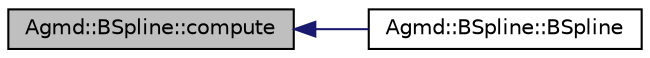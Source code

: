 digraph "Agmd::BSpline::compute"
{
  edge [fontname="Helvetica",fontsize="10",labelfontname="Helvetica",labelfontsize="10"];
  node [fontname="Helvetica",fontsize="10",shape=record];
  rankdir="LR";
  Node1 [label="Agmd::BSpline::compute",height=0.2,width=0.4,color="black", fillcolor="grey75", style="filled" fontcolor="black"];
  Node1 -> Node2 [dir="back",color="midnightblue",fontsize="10",style="solid",fontname="Helvetica"];
  Node2 [label="Agmd::BSpline::BSpline",height=0.2,width=0.4,color="black", fillcolor="white", style="filled",URL="$class_agmd_1_1_b_spline.html#a8046af3910354146765ff276d13671d4"];
}
